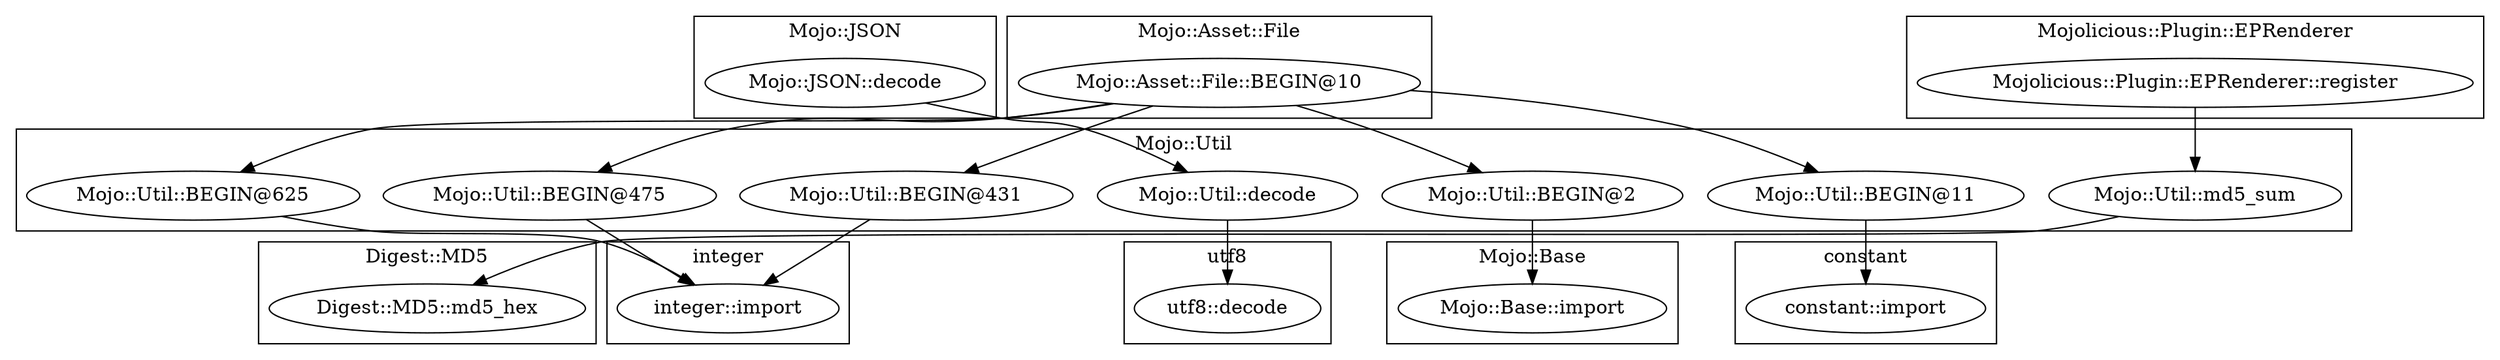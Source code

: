 digraph {
graph [overlap=false]
subgraph cluster_Mojo_JSON {
	label="Mojo::JSON";
	"Mojo::JSON::decode";
}
subgraph cluster_constant {
	label="constant";
	"constant::import";
}
subgraph cluster_utf8 {
	label="utf8";
	"utf8::decode";
}
subgraph cluster_integer {
	label="integer";
	"integer::import";
}
subgraph cluster_Mojo_Base {
	label="Mojo::Base";
	"Mojo::Base::import";
}
subgraph cluster_Digest_MD5 {
	label="Digest::MD5";
	"Digest::MD5::md5_hex";
}
subgraph cluster_Mojo_Util {
	label="Mojo::Util";
	"Mojo::Util::md5_sum";
	"Mojo::Util::BEGIN@475";
	"Mojo::Util::decode";
	"Mojo::Util::BEGIN@625";
	"Mojo::Util::BEGIN@2";
	"Mojo::Util::BEGIN@11";
	"Mojo::Util::BEGIN@431";
}
subgraph cluster_Mojo_Asset_File {
	label="Mojo::Asset::File";
	"Mojo::Asset::File::BEGIN@10";
}
subgraph cluster_Mojolicious_Plugin_EPRenderer {
	label="Mojolicious::Plugin::EPRenderer";
	"Mojolicious::Plugin::EPRenderer::register";
}
"Mojo::Util::decode" -> "utf8::decode";
"Mojo::Asset::File::BEGIN@10" -> "Mojo::Util::BEGIN@431";
"Mojo::JSON::decode" -> "Mojo::Util::decode";
"Mojo::Asset::File::BEGIN@10" -> "Mojo::Util::BEGIN@11";
"Mojo::Asset::File::BEGIN@10" -> "Mojo::Util::BEGIN@475";
"Mojo::Util::BEGIN@2" -> "Mojo::Base::import";
"Mojo::Util::BEGIN@11" -> "constant::import";
"Mojolicious::Plugin::EPRenderer::register" -> "Mojo::Util::md5_sum";
"Mojo::Util::md5_sum" -> "Digest::MD5::md5_hex";
"Mojo::Asset::File::BEGIN@10" -> "Mojo::Util::BEGIN@2";
"Mojo::Asset::File::BEGIN@10" -> "Mojo::Util::BEGIN@625";
"Mojo::Util::BEGIN@475" -> "integer::import";
"Mojo::Util::BEGIN@625" -> "integer::import";
"Mojo::Util::BEGIN@431" -> "integer::import";
}

